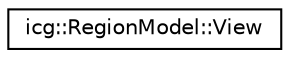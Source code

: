 digraph "Graphical Class Hierarchy"
{
 // LATEX_PDF_SIZE
  edge [fontname="Helvetica",fontsize="10",labelfontname="Helvetica",labelfontsize="10"];
  node [fontname="Helvetica",fontsize="10",shape=record];
  rankdir="LR";
  Node0 [label="icg::RegionModel::View",height=0.2,width=0.4,color="black", fillcolor="white", style="filled",URL="$structicg_1_1RegionModel_1_1View.html",tooltip="Struct that contains all data that is generated from the rendered geometry of a body for a specific v..."];
}
